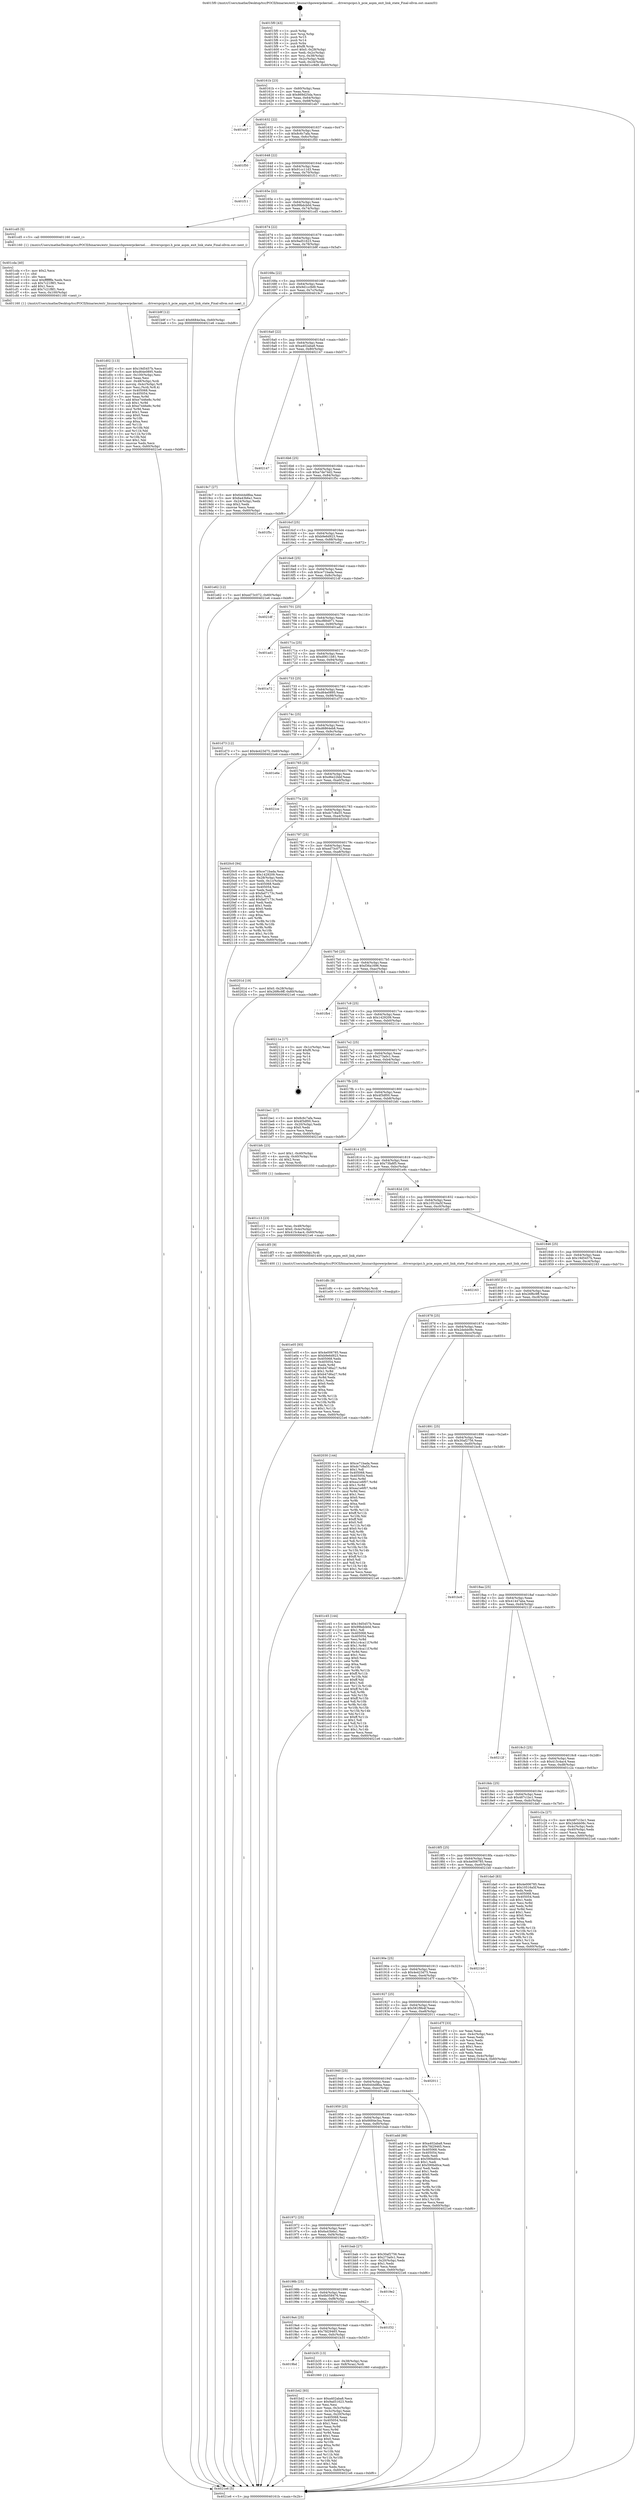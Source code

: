 digraph "0x4015f0" {
  label = "0x4015f0 (/mnt/c/Users/mathe/Desktop/tcc/POCII/binaries/extr_linuxarchpowerpckernel......driverspcipci.h_pcie_aspm_exit_link_state_Final-ollvm.out::main(0))"
  labelloc = "t"
  node[shape=record]

  Entry [label="",width=0.3,height=0.3,shape=circle,fillcolor=black,style=filled]
  "0x40161b" [label="{
     0x40161b [23]\l
     | [instrs]\l
     &nbsp;&nbsp;0x40161b \<+3\>: mov -0x60(%rbp),%eax\l
     &nbsp;&nbsp;0x40161e \<+2\>: mov %eax,%ecx\l
     &nbsp;&nbsp;0x401620 \<+6\>: sub $0x869d25da,%ecx\l
     &nbsp;&nbsp;0x401626 \<+3\>: mov %eax,-0x64(%rbp)\l
     &nbsp;&nbsp;0x401629 \<+3\>: mov %ecx,-0x68(%rbp)\l
     &nbsp;&nbsp;0x40162c \<+6\>: je 0000000000401eb7 \<main+0x8c7\>\l
  }"]
  "0x401eb7" [label="{
     0x401eb7\l
  }", style=dashed]
  "0x401632" [label="{
     0x401632 [22]\l
     | [instrs]\l
     &nbsp;&nbsp;0x401632 \<+5\>: jmp 0000000000401637 \<main+0x47\>\l
     &nbsp;&nbsp;0x401637 \<+3\>: mov -0x64(%rbp),%eax\l
     &nbsp;&nbsp;0x40163a \<+5\>: sub $0x8c6c7afa,%eax\l
     &nbsp;&nbsp;0x40163f \<+3\>: mov %eax,-0x6c(%rbp)\l
     &nbsp;&nbsp;0x401642 \<+6\>: je 0000000000401f50 \<main+0x960\>\l
  }"]
  Exit [label="",width=0.3,height=0.3,shape=circle,fillcolor=black,style=filled,peripheries=2]
  "0x401f50" [label="{
     0x401f50\l
  }", style=dashed]
  "0x401648" [label="{
     0x401648 [22]\l
     | [instrs]\l
     &nbsp;&nbsp;0x401648 \<+5\>: jmp 000000000040164d \<main+0x5d\>\l
     &nbsp;&nbsp;0x40164d \<+3\>: mov -0x64(%rbp),%eax\l
     &nbsp;&nbsp;0x401650 \<+5\>: sub $0x91cc11d3,%eax\l
     &nbsp;&nbsp;0x401655 \<+3\>: mov %eax,-0x70(%rbp)\l
     &nbsp;&nbsp;0x401658 \<+6\>: je 0000000000401f11 \<main+0x921\>\l
  }"]
  "0x401e05" [label="{
     0x401e05 [93]\l
     | [instrs]\l
     &nbsp;&nbsp;0x401e05 \<+5\>: mov $0x4e006785,%eax\l
     &nbsp;&nbsp;0x401e0a \<+5\>: mov $0xb9e6d923,%ecx\l
     &nbsp;&nbsp;0x401e0f \<+7\>: mov 0x405068,%edx\l
     &nbsp;&nbsp;0x401e16 \<+7\>: mov 0x405054,%esi\l
     &nbsp;&nbsp;0x401e1d \<+3\>: mov %edx,%r8d\l
     &nbsp;&nbsp;0x401e20 \<+7\>: add $0xb47d6a27,%r8d\l
     &nbsp;&nbsp;0x401e27 \<+4\>: sub $0x1,%r8d\l
     &nbsp;&nbsp;0x401e2b \<+7\>: sub $0xb47d6a27,%r8d\l
     &nbsp;&nbsp;0x401e32 \<+4\>: imul %r8d,%edx\l
     &nbsp;&nbsp;0x401e36 \<+3\>: and $0x1,%edx\l
     &nbsp;&nbsp;0x401e39 \<+3\>: cmp $0x0,%edx\l
     &nbsp;&nbsp;0x401e3c \<+4\>: sete %r9b\l
     &nbsp;&nbsp;0x401e40 \<+3\>: cmp $0xa,%esi\l
     &nbsp;&nbsp;0x401e43 \<+4\>: setl %r10b\l
     &nbsp;&nbsp;0x401e47 \<+3\>: mov %r9b,%r11b\l
     &nbsp;&nbsp;0x401e4a \<+3\>: and %r10b,%r11b\l
     &nbsp;&nbsp;0x401e4d \<+3\>: xor %r10b,%r9b\l
     &nbsp;&nbsp;0x401e50 \<+3\>: or %r9b,%r11b\l
     &nbsp;&nbsp;0x401e53 \<+4\>: test $0x1,%r11b\l
     &nbsp;&nbsp;0x401e57 \<+3\>: cmovne %ecx,%eax\l
     &nbsp;&nbsp;0x401e5a \<+3\>: mov %eax,-0x60(%rbp)\l
     &nbsp;&nbsp;0x401e5d \<+5\>: jmp 00000000004021e6 \<main+0xbf6\>\l
  }"]
  "0x401f11" [label="{
     0x401f11\l
  }", style=dashed]
  "0x40165e" [label="{
     0x40165e [22]\l
     | [instrs]\l
     &nbsp;&nbsp;0x40165e \<+5\>: jmp 0000000000401663 \<main+0x73\>\l
     &nbsp;&nbsp;0x401663 \<+3\>: mov -0x64(%rbp),%eax\l
     &nbsp;&nbsp;0x401666 \<+5\>: sub $0x99bdcb0d,%eax\l
     &nbsp;&nbsp;0x40166b \<+3\>: mov %eax,-0x74(%rbp)\l
     &nbsp;&nbsp;0x40166e \<+6\>: je 0000000000401cd5 \<main+0x6e5\>\l
  }"]
  "0x401dfc" [label="{
     0x401dfc [9]\l
     | [instrs]\l
     &nbsp;&nbsp;0x401dfc \<+4\>: mov -0x48(%rbp),%rdi\l
     &nbsp;&nbsp;0x401e00 \<+5\>: call 0000000000401030 \<free@plt\>\l
     | [calls]\l
     &nbsp;&nbsp;0x401030 \{1\} (unknown)\l
  }"]
  "0x401cd5" [label="{
     0x401cd5 [5]\l
     | [instrs]\l
     &nbsp;&nbsp;0x401cd5 \<+5\>: call 0000000000401160 \<next_i\>\l
     | [calls]\l
     &nbsp;&nbsp;0x401160 \{1\} (/mnt/c/Users/mathe/Desktop/tcc/POCII/binaries/extr_linuxarchpowerpckernel......driverspcipci.h_pcie_aspm_exit_link_state_Final-ollvm.out::next_i)\l
  }"]
  "0x401674" [label="{
     0x401674 [22]\l
     | [instrs]\l
     &nbsp;&nbsp;0x401674 \<+5\>: jmp 0000000000401679 \<main+0x89\>\l
     &nbsp;&nbsp;0x401679 \<+3\>: mov -0x64(%rbp),%eax\l
     &nbsp;&nbsp;0x40167c \<+5\>: sub $0x9ad51623,%eax\l
     &nbsp;&nbsp;0x401681 \<+3\>: mov %eax,-0x78(%rbp)\l
     &nbsp;&nbsp;0x401684 \<+6\>: je 0000000000401b9f \<main+0x5af\>\l
  }"]
  "0x401d02" [label="{
     0x401d02 [113]\l
     | [instrs]\l
     &nbsp;&nbsp;0x401d02 \<+5\>: mov $0x19d5457b,%ecx\l
     &nbsp;&nbsp;0x401d07 \<+5\>: mov $0xd64e0895,%edx\l
     &nbsp;&nbsp;0x401d0c \<+6\>: mov -0x100(%rbp),%esi\l
     &nbsp;&nbsp;0x401d12 \<+3\>: imul %eax,%esi\l
     &nbsp;&nbsp;0x401d15 \<+4\>: mov -0x48(%rbp),%rdi\l
     &nbsp;&nbsp;0x401d19 \<+4\>: movslq -0x4c(%rbp),%r8\l
     &nbsp;&nbsp;0x401d1d \<+4\>: mov %esi,(%rdi,%r8,4)\l
     &nbsp;&nbsp;0x401d21 \<+7\>: mov 0x405068,%eax\l
     &nbsp;&nbsp;0x401d28 \<+7\>: mov 0x405054,%esi\l
     &nbsp;&nbsp;0x401d2f \<+3\>: mov %eax,%r9d\l
     &nbsp;&nbsp;0x401d32 \<+7\>: add $0xe7446e8c,%r9d\l
     &nbsp;&nbsp;0x401d39 \<+4\>: sub $0x1,%r9d\l
     &nbsp;&nbsp;0x401d3d \<+7\>: sub $0xe7446e8c,%r9d\l
     &nbsp;&nbsp;0x401d44 \<+4\>: imul %r9d,%eax\l
     &nbsp;&nbsp;0x401d48 \<+3\>: and $0x1,%eax\l
     &nbsp;&nbsp;0x401d4b \<+3\>: cmp $0x0,%eax\l
     &nbsp;&nbsp;0x401d4e \<+4\>: sete %r10b\l
     &nbsp;&nbsp;0x401d52 \<+3\>: cmp $0xa,%esi\l
     &nbsp;&nbsp;0x401d55 \<+4\>: setl %r11b\l
     &nbsp;&nbsp;0x401d59 \<+3\>: mov %r10b,%bl\l
     &nbsp;&nbsp;0x401d5c \<+3\>: and %r11b,%bl\l
     &nbsp;&nbsp;0x401d5f \<+3\>: xor %r11b,%r10b\l
     &nbsp;&nbsp;0x401d62 \<+3\>: or %r10b,%bl\l
     &nbsp;&nbsp;0x401d65 \<+3\>: test $0x1,%bl\l
     &nbsp;&nbsp;0x401d68 \<+3\>: cmovne %edx,%ecx\l
     &nbsp;&nbsp;0x401d6b \<+3\>: mov %ecx,-0x60(%rbp)\l
     &nbsp;&nbsp;0x401d6e \<+5\>: jmp 00000000004021e6 \<main+0xbf6\>\l
  }"]
  "0x401b9f" [label="{
     0x401b9f [12]\l
     | [instrs]\l
     &nbsp;&nbsp;0x401b9f \<+7\>: movl $0x6684e3ea,-0x60(%rbp)\l
     &nbsp;&nbsp;0x401ba6 \<+5\>: jmp 00000000004021e6 \<main+0xbf6\>\l
  }"]
  "0x40168a" [label="{
     0x40168a [22]\l
     | [instrs]\l
     &nbsp;&nbsp;0x40168a \<+5\>: jmp 000000000040168f \<main+0x9f\>\l
     &nbsp;&nbsp;0x40168f \<+3\>: mov -0x64(%rbp),%eax\l
     &nbsp;&nbsp;0x401692 \<+5\>: sub $0x9d1cc9d9,%eax\l
     &nbsp;&nbsp;0x401697 \<+3\>: mov %eax,-0x7c(%rbp)\l
     &nbsp;&nbsp;0x40169a \<+6\>: je 00000000004019c7 \<main+0x3d7\>\l
  }"]
  "0x401cda" [label="{
     0x401cda [40]\l
     | [instrs]\l
     &nbsp;&nbsp;0x401cda \<+5\>: mov $0x2,%ecx\l
     &nbsp;&nbsp;0x401cdf \<+1\>: cltd\l
     &nbsp;&nbsp;0x401ce0 \<+2\>: idiv %ecx\l
     &nbsp;&nbsp;0x401ce2 \<+6\>: imul $0xfffffffe,%edx,%ecx\l
     &nbsp;&nbsp;0x401ce8 \<+6\>: sub $0x7c21f8f1,%ecx\l
     &nbsp;&nbsp;0x401cee \<+3\>: add $0x1,%ecx\l
     &nbsp;&nbsp;0x401cf1 \<+6\>: add $0x7c21f8f1,%ecx\l
     &nbsp;&nbsp;0x401cf7 \<+6\>: mov %ecx,-0x100(%rbp)\l
     &nbsp;&nbsp;0x401cfd \<+5\>: call 0000000000401160 \<next_i\>\l
     | [calls]\l
     &nbsp;&nbsp;0x401160 \{1\} (/mnt/c/Users/mathe/Desktop/tcc/POCII/binaries/extr_linuxarchpowerpckernel......driverspcipci.h_pcie_aspm_exit_link_state_Final-ollvm.out::next_i)\l
  }"]
  "0x4019c7" [label="{
     0x4019c7 [27]\l
     | [instrs]\l
     &nbsp;&nbsp;0x4019c7 \<+5\>: mov $0x6444d8ba,%eax\l
     &nbsp;&nbsp;0x4019cc \<+5\>: mov $0x6a43b6a1,%ecx\l
     &nbsp;&nbsp;0x4019d1 \<+3\>: mov -0x24(%rbp),%edx\l
     &nbsp;&nbsp;0x4019d4 \<+3\>: cmp $0x2,%edx\l
     &nbsp;&nbsp;0x4019d7 \<+3\>: cmovne %ecx,%eax\l
     &nbsp;&nbsp;0x4019da \<+3\>: mov %eax,-0x60(%rbp)\l
     &nbsp;&nbsp;0x4019dd \<+5\>: jmp 00000000004021e6 \<main+0xbf6\>\l
  }"]
  "0x4016a0" [label="{
     0x4016a0 [22]\l
     | [instrs]\l
     &nbsp;&nbsp;0x4016a0 \<+5\>: jmp 00000000004016a5 \<main+0xb5\>\l
     &nbsp;&nbsp;0x4016a5 \<+3\>: mov -0x64(%rbp),%eax\l
     &nbsp;&nbsp;0x4016a8 \<+5\>: sub $0xa402aba8,%eax\l
     &nbsp;&nbsp;0x4016ad \<+3\>: mov %eax,-0x80(%rbp)\l
     &nbsp;&nbsp;0x4016b0 \<+6\>: je 0000000000402147 \<main+0xb57\>\l
  }"]
  "0x4021e6" [label="{
     0x4021e6 [5]\l
     | [instrs]\l
     &nbsp;&nbsp;0x4021e6 \<+5\>: jmp 000000000040161b \<main+0x2b\>\l
  }"]
  "0x4015f0" [label="{
     0x4015f0 [43]\l
     | [instrs]\l
     &nbsp;&nbsp;0x4015f0 \<+1\>: push %rbp\l
     &nbsp;&nbsp;0x4015f1 \<+3\>: mov %rsp,%rbp\l
     &nbsp;&nbsp;0x4015f4 \<+2\>: push %r15\l
     &nbsp;&nbsp;0x4015f6 \<+2\>: push %r14\l
     &nbsp;&nbsp;0x4015f8 \<+1\>: push %rbx\l
     &nbsp;&nbsp;0x4015f9 \<+7\>: sub $0xf8,%rsp\l
     &nbsp;&nbsp;0x401600 \<+7\>: movl $0x0,-0x28(%rbp)\l
     &nbsp;&nbsp;0x401607 \<+3\>: mov %edi,-0x2c(%rbp)\l
     &nbsp;&nbsp;0x40160a \<+4\>: mov %rsi,-0x38(%rbp)\l
     &nbsp;&nbsp;0x40160e \<+3\>: mov -0x2c(%rbp),%edi\l
     &nbsp;&nbsp;0x401611 \<+3\>: mov %edi,-0x24(%rbp)\l
     &nbsp;&nbsp;0x401614 \<+7\>: movl $0x9d1cc9d9,-0x60(%rbp)\l
  }"]
  "0x401c13" [label="{
     0x401c13 [23]\l
     | [instrs]\l
     &nbsp;&nbsp;0x401c13 \<+4\>: mov %rax,-0x48(%rbp)\l
     &nbsp;&nbsp;0x401c17 \<+7\>: movl $0x0,-0x4c(%rbp)\l
     &nbsp;&nbsp;0x401c1e \<+7\>: movl $0x415c4ac4,-0x60(%rbp)\l
     &nbsp;&nbsp;0x401c25 \<+5\>: jmp 00000000004021e6 \<main+0xbf6\>\l
  }"]
  "0x402147" [label="{
     0x402147\l
  }", style=dashed]
  "0x4016b6" [label="{
     0x4016b6 [25]\l
     | [instrs]\l
     &nbsp;&nbsp;0x4016b6 \<+5\>: jmp 00000000004016bb \<main+0xcb\>\l
     &nbsp;&nbsp;0x4016bb \<+3\>: mov -0x64(%rbp),%eax\l
     &nbsp;&nbsp;0x4016be \<+5\>: sub $0xa7de74d2,%eax\l
     &nbsp;&nbsp;0x4016c3 \<+6\>: mov %eax,-0x84(%rbp)\l
     &nbsp;&nbsp;0x4016c9 \<+6\>: je 0000000000401f5c \<main+0x96c\>\l
  }"]
  "0x401b42" [label="{
     0x401b42 [93]\l
     | [instrs]\l
     &nbsp;&nbsp;0x401b42 \<+5\>: mov $0xa402aba8,%ecx\l
     &nbsp;&nbsp;0x401b47 \<+5\>: mov $0x9ad51623,%edx\l
     &nbsp;&nbsp;0x401b4c \<+2\>: xor %esi,%esi\l
     &nbsp;&nbsp;0x401b4e \<+3\>: mov %eax,-0x3c(%rbp)\l
     &nbsp;&nbsp;0x401b51 \<+3\>: mov -0x3c(%rbp),%eax\l
     &nbsp;&nbsp;0x401b54 \<+3\>: mov %eax,-0x20(%rbp)\l
     &nbsp;&nbsp;0x401b57 \<+7\>: mov 0x405068,%eax\l
     &nbsp;&nbsp;0x401b5e \<+8\>: mov 0x405054,%r8d\l
     &nbsp;&nbsp;0x401b66 \<+3\>: sub $0x1,%esi\l
     &nbsp;&nbsp;0x401b69 \<+3\>: mov %eax,%r9d\l
     &nbsp;&nbsp;0x401b6c \<+3\>: add %esi,%r9d\l
     &nbsp;&nbsp;0x401b6f \<+4\>: imul %r9d,%eax\l
     &nbsp;&nbsp;0x401b73 \<+3\>: and $0x1,%eax\l
     &nbsp;&nbsp;0x401b76 \<+3\>: cmp $0x0,%eax\l
     &nbsp;&nbsp;0x401b79 \<+4\>: sete %r10b\l
     &nbsp;&nbsp;0x401b7d \<+4\>: cmp $0xa,%r8d\l
     &nbsp;&nbsp;0x401b81 \<+4\>: setl %r11b\l
     &nbsp;&nbsp;0x401b85 \<+3\>: mov %r10b,%bl\l
     &nbsp;&nbsp;0x401b88 \<+3\>: and %r11b,%bl\l
     &nbsp;&nbsp;0x401b8b \<+3\>: xor %r11b,%r10b\l
     &nbsp;&nbsp;0x401b8e \<+3\>: or %r10b,%bl\l
     &nbsp;&nbsp;0x401b91 \<+3\>: test $0x1,%bl\l
     &nbsp;&nbsp;0x401b94 \<+3\>: cmovne %edx,%ecx\l
     &nbsp;&nbsp;0x401b97 \<+3\>: mov %ecx,-0x60(%rbp)\l
     &nbsp;&nbsp;0x401b9a \<+5\>: jmp 00000000004021e6 \<main+0xbf6\>\l
  }"]
  "0x401f5c" [label="{
     0x401f5c\l
  }", style=dashed]
  "0x4016cf" [label="{
     0x4016cf [25]\l
     | [instrs]\l
     &nbsp;&nbsp;0x4016cf \<+5\>: jmp 00000000004016d4 \<main+0xe4\>\l
     &nbsp;&nbsp;0x4016d4 \<+3\>: mov -0x64(%rbp),%eax\l
     &nbsp;&nbsp;0x4016d7 \<+5\>: sub $0xb9e6d923,%eax\l
     &nbsp;&nbsp;0x4016dc \<+6\>: mov %eax,-0x88(%rbp)\l
     &nbsp;&nbsp;0x4016e2 \<+6\>: je 0000000000401e62 \<main+0x872\>\l
  }"]
  "0x4019bd" [label="{
     0x4019bd\l
  }", style=dashed]
  "0x401e62" [label="{
     0x401e62 [12]\l
     | [instrs]\l
     &nbsp;&nbsp;0x401e62 \<+7\>: movl $0xed73c072,-0x60(%rbp)\l
     &nbsp;&nbsp;0x401e69 \<+5\>: jmp 00000000004021e6 \<main+0xbf6\>\l
  }"]
  "0x4016e8" [label="{
     0x4016e8 [25]\l
     | [instrs]\l
     &nbsp;&nbsp;0x4016e8 \<+5\>: jmp 00000000004016ed \<main+0xfd\>\l
     &nbsp;&nbsp;0x4016ed \<+3\>: mov -0x64(%rbp),%eax\l
     &nbsp;&nbsp;0x4016f0 \<+5\>: sub $0xce71bada,%eax\l
     &nbsp;&nbsp;0x4016f5 \<+6\>: mov %eax,-0x8c(%rbp)\l
     &nbsp;&nbsp;0x4016fb \<+6\>: je 00000000004021df \<main+0xbef\>\l
  }"]
  "0x401b35" [label="{
     0x401b35 [13]\l
     | [instrs]\l
     &nbsp;&nbsp;0x401b35 \<+4\>: mov -0x38(%rbp),%rax\l
     &nbsp;&nbsp;0x401b39 \<+4\>: mov 0x8(%rax),%rdi\l
     &nbsp;&nbsp;0x401b3d \<+5\>: call 0000000000401060 \<atoi@plt\>\l
     | [calls]\l
     &nbsp;&nbsp;0x401060 \{1\} (unknown)\l
  }"]
  "0x4021df" [label="{
     0x4021df\l
  }", style=dashed]
  "0x401701" [label="{
     0x401701 [25]\l
     | [instrs]\l
     &nbsp;&nbsp;0x401701 \<+5\>: jmp 0000000000401706 \<main+0x116\>\l
     &nbsp;&nbsp;0x401706 \<+3\>: mov -0x64(%rbp),%eax\l
     &nbsp;&nbsp;0x401709 \<+5\>: sub $0xcf884971,%eax\l
     &nbsp;&nbsp;0x40170e \<+6\>: mov %eax,-0x90(%rbp)\l
     &nbsp;&nbsp;0x401714 \<+6\>: je 0000000000401ad1 \<main+0x4e1\>\l
  }"]
  "0x4019a4" [label="{
     0x4019a4 [25]\l
     | [instrs]\l
     &nbsp;&nbsp;0x4019a4 \<+5\>: jmp 00000000004019a9 \<main+0x3b9\>\l
     &nbsp;&nbsp;0x4019a9 \<+3\>: mov -0x64(%rbp),%eax\l
     &nbsp;&nbsp;0x4019ac \<+5\>: sub $0x7fd29465,%eax\l
     &nbsp;&nbsp;0x4019b1 \<+6\>: mov %eax,-0xfc(%rbp)\l
     &nbsp;&nbsp;0x4019b7 \<+6\>: je 0000000000401b35 \<main+0x545\>\l
  }"]
  "0x401ad1" [label="{
     0x401ad1\l
  }", style=dashed]
  "0x40171a" [label="{
     0x40171a [25]\l
     | [instrs]\l
     &nbsp;&nbsp;0x40171a \<+5\>: jmp 000000000040171f \<main+0x12f\>\l
     &nbsp;&nbsp;0x40171f \<+3\>: mov -0x64(%rbp),%eax\l
     &nbsp;&nbsp;0x401722 \<+5\>: sub $0xd0611b81,%eax\l
     &nbsp;&nbsp;0x401727 \<+6\>: mov %eax,-0x94(%rbp)\l
     &nbsp;&nbsp;0x40172d \<+6\>: je 0000000000401a72 \<main+0x482\>\l
  }"]
  "0x401f32" [label="{
     0x401f32\l
  }", style=dashed]
  "0x401a72" [label="{
     0x401a72\l
  }", style=dashed]
  "0x401733" [label="{
     0x401733 [25]\l
     | [instrs]\l
     &nbsp;&nbsp;0x401733 \<+5\>: jmp 0000000000401738 \<main+0x148\>\l
     &nbsp;&nbsp;0x401738 \<+3\>: mov -0x64(%rbp),%eax\l
     &nbsp;&nbsp;0x40173b \<+5\>: sub $0xd64e0895,%eax\l
     &nbsp;&nbsp;0x401740 \<+6\>: mov %eax,-0x98(%rbp)\l
     &nbsp;&nbsp;0x401746 \<+6\>: je 0000000000401d73 \<main+0x783\>\l
  }"]
  "0x40198b" [label="{
     0x40198b [25]\l
     | [instrs]\l
     &nbsp;&nbsp;0x40198b \<+5\>: jmp 0000000000401990 \<main+0x3a0\>\l
     &nbsp;&nbsp;0x401990 \<+3\>: mov -0x64(%rbp),%eax\l
     &nbsp;&nbsp;0x401993 \<+5\>: sub $0x6b058476,%eax\l
     &nbsp;&nbsp;0x401998 \<+6\>: mov %eax,-0xf8(%rbp)\l
     &nbsp;&nbsp;0x40199e \<+6\>: je 0000000000401f32 \<main+0x942\>\l
  }"]
  "0x401d73" [label="{
     0x401d73 [12]\l
     | [instrs]\l
     &nbsp;&nbsp;0x401d73 \<+7\>: movl $0x4e423d75,-0x60(%rbp)\l
     &nbsp;&nbsp;0x401d7a \<+5\>: jmp 00000000004021e6 \<main+0xbf6\>\l
  }"]
  "0x40174c" [label="{
     0x40174c [25]\l
     | [instrs]\l
     &nbsp;&nbsp;0x40174c \<+5\>: jmp 0000000000401751 \<main+0x161\>\l
     &nbsp;&nbsp;0x401751 \<+3\>: mov -0x64(%rbp),%eax\l
     &nbsp;&nbsp;0x401754 \<+5\>: sub $0xd6864eb8,%eax\l
     &nbsp;&nbsp;0x401759 \<+6\>: mov %eax,-0x9c(%rbp)\l
     &nbsp;&nbsp;0x40175f \<+6\>: je 0000000000401e6e \<main+0x87e\>\l
  }"]
  "0x4019e2" [label="{
     0x4019e2\l
  }", style=dashed]
  "0x401e6e" [label="{
     0x401e6e\l
  }", style=dashed]
  "0x401765" [label="{
     0x401765 [25]\l
     | [instrs]\l
     &nbsp;&nbsp;0x401765 \<+5\>: jmp 000000000040176a \<main+0x17a\>\l
     &nbsp;&nbsp;0x40176a \<+3\>: mov -0x64(%rbp),%eax\l
     &nbsp;&nbsp;0x40176d \<+5\>: sub $0xd6e22bbf,%eax\l
     &nbsp;&nbsp;0x401772 \<+6\>: mov %eax,-0xa0(%rbp)\l
     &nbsp;&nbsp;0x401778 \<+6\>: je 00000000004021ce \<main+0xbde\>\l
  }"]
  "0x401972" [label="{
     0x401972 [25]\l
     | [instrs]\l
     &nbsp;&nbsp;0x401972 \<+5\>: jmp 0000000000401977 \<main+0x387\>\l
     &nbsp;&nbsp;0x401977 \<+3\>: mov -0x64(%rbp),%eax\l
     &nbsp;&nbsp;0x40197a \<+5\>: sub $0x6a43b6a1,%eax\l
     &nbsp;&nbsp;0x40197f \<+6\>: mov %eax,-0xf4(%rbp)\l
     &nbsp;&nbsp;0x401985 \<+6\>: je 00000000004019e2 \<main+0x3f2\>\l
  }"]
  "0x4021ce" [label="{
     0x4021ce\l
  }", style=dashed]
  "0x40177e" [label="{
     0x40177e [25]\l
     | [instrs]\l
     &nbsp;&nbsp;0x40177e \<+5\>: jmp 0000000000401783 \<main+0x193\>\l
     &nbsp;&nbsp;0x401783 \<+3\>: mov -0x64(%rbp),%eax\l
     &nbsp;&nbsp;0x401786 \<+5\>: sub $0xdc7c8a55,%eax\l
     &nbsp;&nbsp;0x40178b \<+6\>: mov %eax,-0xa4(%rbp)\l
     &nbsp;&nbsp;0x401791 \<+6\>: je 00000000004020c0 \<main+0xad0\>\l
  }"]
  "0x401bab" [label="{
     0x401bab [27]\l
     | [instrs]\l
     &nbsp;&nbsp;0x401bab \<+5\>: mov $0x30af2756,%eax\l
     &nbsp;&nbsp;0x401bb0 \<+5\>: mov $0x273a0c1,%ecx\l
     &nbsp;&nbsp;0x401bb5 \<+3\>: mov -0x20(%rbp),%edx\l
     &nbsp;&nbsp;0x401bb8 \<+3\>: cmp $0x1,%edx\l
     &nbsp;&nbsp;0x401bbb \<+3\>: cmovl %ecx,%eax\l
     &nbsp;&nbsp;0x401bbe \<+3\>: mov %eax,-0x60(%rbp)\l
     &nbsp;&nbsp;0x401bc1 \<+5\>: jmp 00000000004021e6 \<main+0xbf6\>\l
  }"]
  "0x4020c0" [label="{
     0x4020c0 [94]\l
     | [instrs]\l
     &nbsp;&nbsp;0x4020c0 \<+5\>: mov $0xce71bada,%eax\l
     &nbsp;&nbsp;0x4020c5 \<+5\>: mov $0x1429209,%ecx\l
     &nbsp;&nbsp;0x4020ca \<+3\>: mov -0x28(%rbp),%edx\l
     &nbsp;&nbsp;0x4020cd \<+3\>: mov %edx,-0x1c(%rbp)\l
     &nbsp;&nbsp;0x4020d0 \<+7\>: mov 0x405068,%edx\l
     &nbsp;&nbsp;0x4020d7 \<+7\>: mov 0x405054,%esi\l
     &nbsp;&nbsp;0x4020de \<+2\>: mov %edx,%edi\l
     &nbsp;&nbsp;0x4020e0 \<+6\>: sub $0xfad7173c,%edi\l
     &nbsp;&nbsp;0x4020e6 \<+3\>: sub $0x1,%edi\l
     &nbsp;&nbsp;0x4020e9 \<+6\>: add $0xfad7173c,%edi\l
     &nbsp;&nbsp;0x4020ef \<+3\>: imul %edi,%edx\l
     &nbsp;&nbsp;0x4020f2 \<+3\>: and $0x1,%edx\l
     &nbsp;&nbsp;0x4020f5 \<+3\>: cmp $0x0,%edx\l
     &nbsp;&nbsp;0x4020f8 \<+4\>: sete %r8b\l
     &nbsp;&nbsp;0x4020fc \<+3\>: cmp $0xa,%esi\l
     &nbsp;&nbsp;0x4020ff \<+4\>: setl %r9b\l
     &nbsp;&nbsp;0x402103 \<+3\>: mov %r8b,%r10b\l
     &nbsp;&nbsp;0x402106 \<+3\>: and %r9b,%r10b\l
     &nbsp;&nbsp;0x402109 \<+3\>: xor %r9b,%r8b\l
     &nbsp;&nbsp;0x40210c \<+3\>: or %r8b,%r10b\l
     &nbsp;&nbsp;0x40210f \<+4\>: test $0x1,%r10b\l
     &nbsp;&nbsp;0x402113 \<+3\>: cmovne %ecx,%eax\l
     &nbsp;&nbsp;0x402116 \<+3\>: mov %eax,-0x60(%rbp)\l
     &nbsp;&nbsp;0x402119 \<+5\>: jmp 00000000004021e6 \<main+0xbf6\>\l
  }"]
  "0x401797" [label="{
     0x401797 [25]\l
     | [instrs]\l
     &nbsp;&nbsp;0x401797 \<+5\>: jmp 000000000040179c \<main+0x1ac\>\l
     &nbsp;&nbsp;0x40179c \<+3\>: mov -0x64(%rbp),%eax\l
     &nbsp;&nbsp;0x40179f \<+5\>: sub $0xed73c072,%eax\l
     &nbsp;&nbsp;0x4017a4 \<+6\>: mov %eax,-0xa8(%rbp)\l
     &nbsp;&nbsp;0x4017aa \<+6\>: je 000000000040201d \<main+0xa2d\>\l
  }"]
  "0x401959" [label="{
     0x401959 [25]\l
     | [instrs]\l
     &nbsp;&nbsp;0x401959 \<+5\>: jmp 000000000040195e \<main+0x36e\>\l
     &nbsp;&nbsp;0x40195e \<+3\>: mov -0x64(%rbp),%eax\l
     &nbsp;&nbsp;0x401961 \<+5\>: sub $0x6684e3ea,%eax\l
     &nbsp;&nbsp;0x401966 \<+6\>: mov %eax,-0xf0(%rbp)\l
     &nbsp;&nbsp;0x40196c \<+6\>: je 0000000000401bab \<main+0x5bb\>\l
  }"]
  "0x40201d" [label="{
     0x40201d [19]\l
     | [instrs]\l
     &nbsp;&nbsp;0x40201d \<+7\>: movl $0x0,-0x28(%rbp)\l
     &nbsp;&nbsp;0x402024 \<+7\>: movl $0x26f6c9ff,-0x60(%rbp)\l
     &nbsp;&nbsp;0x40202b \<+5\>: jmp 00000000004021e6 \<main+0xbf6\>\l
  }"]
  "0x4017b0" [label="{
     0x4017b0 [25]\l
     | [instrs]\l
     &nbsp;&nbsp;0x4017b0 \<+5\>: jmp 00000000004017b5 \<main+0x1c5\>\l
     &nbsp;&nbsp;0x4017b5 \<+3\>: mov -0x64(%rbp),%eax\l
     &nbsp;&nbsp;0x4017b8 \<+5\>: sub $0xf36a1696,%eax\l
     &nbsp;&nbsp;0x4017bd \<+6\>: mov %eax,-0xac(%rbp)\l
     &nbsp;&nbsp;0x4017c3 \<+6\>: je 0000000000401fb4 \<main+0x9c4\>\l
  }"]
  "0x401add" [label="{
     0x401add [88]\l
     | [instrs]\l
     &nbsp;&nbsp;0x401add \<+5\>: mov $0xa402aba8,%eax\l
     &nbsp;&nbsp;0x401ae2 \<+5\>: mov $0x7fd29465,%ecx\l
     &nbsp;&nbsp;0x401ae7 \<+7\>: mov 0x405068,%edx\l
     &nbsp;&nbsp;0x401aee \<+7\>: mov 0x405054,%esi\l
     &nbsp;&nbsp;0x401af5 \<+2\>: mov %edx,%edi\l
     &nbsp;&nbsp;0x401af7 \<+6\>: sub $0x590bd0ce,%edi\l
     &nbsp;&nbsp;0x401afd \<+3\>: sub $0x1,%edi\l
     &nbsp;&nbsp;0x401b00 \<+6\>: add $0x590bd0ce,%edi\l
     &nbsp;&nbsp;0x401b06 \<+3\>: imul %edi,%edx\l
     &nbsp;&nbsp;0x401b09 \<+3\>: and $0x1,%edx\l
     &nbsp;&nbsp;0x401b0c \<+3\>: cmp $0x0,%edx\l
     &nbsp;&nbsp;0x401b0f \<+4\>: sete %r8b\l
     &nbsp;&nbsp;0x401b13 \<+3\>: cmp $0xa,%esi\l
     &nbsp;&nbsp;0x401b16 \<+4\>: setl %r9b\l
     &nbsp;&nbsp;0x401b1a \<+3\>: mov %r8b,%r10b\l
     &nbsp;&nbsp;0x401b1d \<+3\>: and %r9b,%r10b\l
     &nbsp;&nbsp;0x401b20 \<+3\>: xor %r9b,%r8b\l
     &nbsp;&nbsp;0x401b23 \<+3\>: or %r8b,%r10b\l
     &nbsp;&nbsp;0x401b26 \<+4\>: test $0x1,%r10b\l
     &nbsp;&nbsp;0x401b2a \<+3\>: cmovne %ecx,%eax\l
     &nbsp;&nbsp;0x401b2d \<+3\>: mov %eax,-0x60(%rbp)\l
     &nbsp;&nbsp;0x401b30 \<+5\>: jmp 00000000004021e6 \<main+0xbf6\>\l
  }"]
  "0x401fb4" [label="{
     0x401fb4\l
  }", style=dashed]
  "0x4017c9" [label="{
     0x4017c9 [25]\l
     | [instrs]\l
     &nbsp;&nbsp;0x4017c9 \<+5\>: jmp 00000000004017ce \<main+0x1de\>\l
     &nbsp;&nbsp;0x4017ce \<+3\>: mov -0x64(%rbp),%eax\l
     &nbsp;&nbsp;0x4017d1 \<+5\>: sub $0x1429209,%eax\l
     &nbsp;&nbsp;0x4017d6 \<+6\>: mov %eax,-0xb0(%rbp)\l
     &nbsp;&nbsp;0x4017dc \<+6\>: je 000000000040211e \<main+0xb2e\>\l
  }"]
  "0x401940" [label="{
     0x401940 [25]\l
     | [instrs]\l
     &nbsp;&nbsp;0x401940 \<+5\>: jmp 0000000000401945 \<main+0x355\>\l
     &nbsp;&nbsp;0x401945 \<+3\>: mov -0x64(%rbp),%eax\l
     &nbsp;&nbsp;0x401948 \<+5\>: sub $0x6444d8ba,%eax\l
     &nbsp;&nbsp;0x40194d \<+6\>: mov %eax,-0xec(%rbp)\l
     &nbsp;&nbsp;0x401953 \<+6\>: je 0000000000401add \<main+0x4ed\>\l
  }"]
  "0x40211e" [label="{
     0x40211e [17]\l
     | [instrs]\l
     &nbsp;&nbsp;0x40211e \<+3\>: mov -0x1c(%rbp),%eax\l
     &nbsp;&nbsp;0x402121 \<+7\>: add $0xf8,%rsp\l
     &nbsp;&nbsp;0x402128 \<+1\>: pop %rbx\l
     &nbsp;&nbsp;0x402129 \<+2\>: pop %r14\l
     &nbsp;&nbsp;0x40212b \<+2\>: pop %r15\l
     &nbsp;&nbsp;0x40212d \<+1\>: pop %rbp\l
     &nbsp;&nbsp;0x40212e \<+1\>: ret\l
  }"]
  "0x4017e2" [label="{
     0x4017e2 [25]\l
     | [instrs]\l
     &nbsp;&nbsp;0x4017e2 \<+5\>: jmp 00000000004017e7 \<main+0x1f7\>\l
     &nbsp;&nbsp;0x4017e7 \<+3\>: mov -0x64(%rbp),%eax\l
     &nbsp;&nbsp;0x4017ea \<+5\>: sub $0x273a0c1,%eax\l
     &nbsp;&nbsp;0x4017ef \<+6\>: mov %eax,-0xb4(%rbp)\l
     &nbsp;&nbsp;0x4017f5 \<+6\>: je 0000000000401be1 \<main+0x5f1\>\l
  }"]
  "0x402011" [label="{
     0x402011\l
  }", style=dashed]
  "0x401be1" [label="{
     0x401be1 [27]\l
     | [instrs]\l
     &nbsp;&nbsp;0x401be1 \<+5\>: mov $0x8c6c7afa,%eax\l
     &nbsp;&nbsp;0x401be6 \<+5\>: mov $0x4f3df00,%ecx\l
     &nbsp;&nbsp;0x401beb \<+3\>: mov -0x20(%rbp),%edx\l
     &nbsp;&nbsp;0x401bee \<+3\>: cmp $0x0,%edx\l
     &nbsp;&nbsp;0x401bf1 \<+3\>: cmove %ecx,%eax\l
     &nbsp;&nbsp;0x401bf4 \<+3\>: mov %eax,-0x60(%rbp)\l
     &nbsp;&nbsp;0x401bf7 \<+5\>: jmp 00000000004021e6 \<main+0xbf6\>\l
  }"]
  "0x4017fb" [label="{
     0x4017fb [25]\l
     | [instrs]\l
     &nbsp;&nbsp;0x4017fb \<+5\>: jmp 0000000000401800 \<main+0x210\>\l
     &nbsp;&nbsp;0x401800 \<+3\>: mov -0x64(%rbp),%eax\l
     &nbsp;&nbsp;0x401803 \<+5\>: sub $0x4f3df00,%eax\l
     &nbsp;&nbsp;0x401808 \<+6\>: mov %eax,-0xb8(%rbp)\l
     &nbsp;&nbsp;0x40180e \<+6\>: je 0000000000401bfc \<main+0x60c\>\l
  }"]
  "0x401927" [label="{
     0x401927 [25]\l
     | [instrs]\l
     &nbsp;&nbsp;0x401927 \<+5\>: jmp 000000000040192c \<main+0x33c\>\l
     &nbsp;&nbsp;0x40192c \<+3\>: mov -0x64(%rbp),%eax\l
     &nbsp;&nbsp;0x40192f \<+5\>: sub $0x581f9b4f,%eax\l
     &nbsp;&nbsp;0x401934 \<+6\>: mov %eax,-0xe8(%rbp)\l
     &nbsp;&nbsp;0x40193a \<+6\>: je 0000000000402011 \<main+0xa21\>\l
  }"]
  "0x401bfc" [label="{
     0x401bfc [23]\l
     | [instrs]\l
     &nbsp;&nbsp;0x401bfc \<+7\>: movl $0x1,-0x40(%rbp)\l
     &nbsp;&nbsp;0x401c03 \<+4\>: movslq -0x40(%rbp),%rax\l
     &nbsp;&nbsp;0x401c07 \<+4\>: shl $0x2,%rax\l
     &nbsp;&nbsp;0x401c0b \<+3\>: mov %rax,%rdi\l
     &nbsp;&nbsp;0x401c0e \<+5\>: call 0000000000401050 \<malloc@plt\>\l
     | [calls]\l
     &nbsp;&nbsp;0x401050 \{1\} (unknown)\l
  }"]
  "0x401814" [label="{
     0x401814 [25]\l
     | [instrs]\l
     &nbsp;&nbsp;0x401814 \<+5\>: jmp 0000000000401819 \<main+0x229\>\l
     &nbsp;&nbsp;0x401819 \<+3\>: mov -0x64(%rbp),%eax\l
     &nbsp;&nbsp;0x40181c \<+5\>: sub $0x73fa8f5,%eax\l
     &nbsp;&nbsp;0x401821 \<+6\>: mov %eax,-0xbc(%rbp)\l
     &nbsp;&nbsp;0x401827 \<+6\>: je 0000000000401e9c \<main+0x8ac\>\l
  }"]
  "0x401d7f" [label="{
     0x401d7f [33]\l
     | [instrs]\l
     &nbsp;&nbsp;0x401d7f \<+2\>: xor %eax,%eax\l
     &nbsp;&nbsp;0x401d81 \<+3\>: mov -0x4c(%rbp),%ecx\l
     &nbsp;&nbsp;0x401d84 \<+2\>: mov %eax,%edx\l
     &nbsp;&nbsp;0x401d86 \<+2\>: sub %ecx,%edx\l
     &nbsp;&nbsp;0x401d88 \<+2\>: mov %eax,%ecx\l
     &nbsp;&nbsp;0x401d8a \<+3\>: sub $0x1,%ecx\l
     &nbsp;&nbsp;0x401d8d \<+2\>: add %ecx,%edx\l
     &nbsp;&nbsp;0x401d8f \<+2\>: sub %edx,%eax\l
     &nbsp;&nbsp;0x401d91 \<+3\>: mov %eax,-0x4c(%rbp)\l
     &nbsp;&nbsp;0x401d94 \<+7\>: movl $0x415c4ac4,-0x60(%rbp)\l
     &nbsp;&nbsp;0x401d9b \<+5\>: jmp 00000000004021e6 \<main+0xbf6\>\l
  }"]
  "0x401e9c" [label="{
     0x401e9c\l
  }", style=dashed]
  "0x40182d" [label="{
     0x40182d [25]\l
     | [instrs]\l
     &nbsp;&nbsp;0x40182d \<+5\>: jmp 0000000000401832 \<main+0x242\>\l
     &nbsp;&nbsp;0x401832 \<+3\>: mov -0x64(%rbp),%eax\l
     &nbsp;&nbsp;0x401835 \<+5\>: sub $0x10516a5f,%eax\l
     &nbsp;&nbsp;0x40183a \<+6\>: mov %eax,-0xc0(%rbp)\l
     &nbsp;&nbsp;0x401840 \<+6\>: je 0000000000401df3 \<main+0x803\>\l
  }"]
  "0x40190e" [label="{
     0x40190e [25]\l
     | [instrs]\l
     &nbsp;&nbsp;0x40190e \<+5\>: jmp 0000000000401913 \<main+0x323\>\l
     &nbsp;&nbsp;0x401913 \<+3\>: mov -0x64(%rbp),%eax\l
     &nbsp;&nbsp;0x401916 \<+5\>: sub $0x4e423d75,%eax\l
     &nbsp;&nbsp;0x40191b \<+6\>: mov %eax,-0xe4(%rbp)\l
     &nbsp;&nbsp;0x401921 \<+6\>: je 0000000000401d7f \<main+0x78f\>\l
  }"]
  "0x401df3" [label="{
     0x401df3 [9]\l
     | [instrs]\l
     &nbsp;&nbsp;0x401df3 \<+4\>: mov -0x48(%rbp),%rdi\l
     &nbsp;&nbsp;0x401df7 \<+5\>: call 0000000000401400 \<pcie_aspm_exit_link_state\>\l
     | [calls]\l
     &nbsp;&nbsp;0x401400 \{1\} (/mnt/c/Users/mathe/Desktop/tcc/POCII/binaries/extr_linuxarchpowerpckernel......driverspcipci.h_pcie_aspm_exit_link_state_Final-ollvm.out::pcie_aspm_exit_link_state)\l
  }"]
  "0x401846" [label="{
     0x401846 [25]\l
     | [instrs]\l
     &nbsp;&nbsp;0x401846 \<+5\>: jmp 000000000040184b \<main+0x25b\>\l
     &nbsp;&nbsp;0x40184b \<+3\>: mov -0x64(%rbp),%eax\l
     &nbsp;&nbsp;0x40184e \<+5\>: sub $0x19d5457b,%eax\l
     &nbsp;&nbsp;0x401853 \<+6\>: mov %eax,-0xc4(%rbp)\l
     &nbsp;&nbsp;0x401859 \<+6\>: je 0000000000402163 \<main+0xb73\>\l
  }"]
  "0x4021b0" [label="{
     0x4021b0\l
  }", style=dashed]
  "0x402163" [label="{
     0x402163\l
  }", style=dashed]
  "0x40185f" [label="{
     0x40185f [25]\l
     | [instrs]\l
     &nbsp;&nbsp;0x40185f \<+5\>: jmp 0000000000401864 \<main+0x274\>\l
     &nbsp;&nbsp;0x401864 \<+3\>: mov -0x64(%rbp),%eax\l
     &nbsp;&nbsp;0x401867 \<+5\>: sub $0x26f6c9ff,%eax\l
     &nbsp;&nbsp;0x40186c \<+6\>: mov %eax,-0xc8(%rbp)\l
     &nbsp;&nbsp;0x401872 \<+6\>: je 0000000000402030 \<main+0xa40\>\l
  }"]
  "0x4018f5" [label="{
     0x4018f5 [25]\l
     | [instrs]\l
     &nbsp;&nbsp;0x4018f5 \<+5\>: jmp 00000000004018fa \<main+0x30a\>\l
     &nbsp;&nbsp;0x4018fa \<+3\>: mov -0x64(%rbp),%eax\l
     &nbsp;&nbsp;0x4018fd \<+5\>: sub $0x4e006785,%eax\l
     &nbsp;&nbsp;0x401902 \<+6\>: mov %eax,-0xe0(%rbp)\l
     &nbsp;&nbsp;0x401908 \<+6\>: je 00000000004021b0 \<main+0xbc0\>\l
  }"]
  "0x402030" [label="{
     0x402030 [144]\l
     | [instrs]\l
     &nbsp;&nbsp;0x402030 \<+5\>: mov $0xce71bada,%eax\l
     &nbsp;&nbsp;0x402035 \<+5\>: mov $0xdc7c8a55,%ecx\l
     &nbsp;&nbsp;0x40203a \<+2\>: mov $0x1,%dl\l
     &nbsp;&nbsp;0x40203c \<+7\>: mov 0x405068,%esi\l
     &nbsp;&nbsp;0x402043 \<+7\>: mov 0x405054,%edi\l
     &nbsp;&nbsp;0x40204a \<+3\>: mov %esi,%r8d\l
     &nbsp;&nbsp;0x40204d \<+7\>: add $0xea1e6f07,%r8d\l
     &nbsp;&nbsp;0x402054 \<+4\>: sub $0x1,%r8d\l
     &nbsp;&nbsp;0x402058 \<+7\>: sub $0xea1e6f07,%r8d\l
     &nbsp;&nbsp;0x40205f \<+4\>: imul %r8d,%esi\l
     &nbsp;&nbsp;0x402063 \<+3\>: and $0x1,%esi\l
     &nbsp;&nbsp;0x402066 \<+3\>: cmp $0x0,%esi\l
     &nbsp;&nbsp;0x402069 \<+4\>: sete %r9b\l
     &nbsp;&nbsp;0x40206d \<+3\>: cmp $0xa,%edi\l
     &nbsp;&nbsp;0x402070 \<+4\>: setl %r10b\l
     &nbsp;&nbsp;0x402074 \<+3\>: mov %r9b,%r11b\l
     &nbsp;&nbsp;0x402077 \<+4\>: xor $0xff,%r11b\l
     &nbsp;&nbsp;0x40207b \<+3\>: mov %r10b,%bl\l
     &nbsp;&nbsp;0x40207e \<+3\>: xor $0xff,%bl\l
     &nbsp;&nbsp;0x402081 \<+3\>: xor $0x0,%dl\l
     &nbsp;&nbsp;0x402084 \<+3\>: mov %r11b,%r14b\l
     &nbsp;&nbsp;0x402087 \<+4\>: and $0x0,%r14b\l
     &nbsp;&nbsp;0x40208b \<+3\>: and %dl,%r9b\l
     &nbsp;&nbsp;0x40208e \<+3\>: mov %bl,%r15b\l
     &nbsp;&nbsp;0x402091 \<+4\>: and $0x0,%r15b\l
     &nbsp;&nbsp;0x402095 \<+3\>: and %dl,%r10b\l
     &nbsp;&nbsp;0x402098 \<+3\>: or %r9b,%r14b\l
     &nbsp;&nbsp;0x40209b \<+3\>: or %r10b,%r15b\l
     &nbsp;&nbsp;0x40209e \<+3\>: xor %r15b,%r14b\l
     &nbsp;&nbsp;0x4020a1 \<+3\>: or %bl,%r11b\l
     &nbsp;&nbsp;0x4020a4 \<+4\>: xor $0xff,%r11b\l
     &nbsp;&nbsp;0x4020a8 \<+3\>: or $0x0,%dl\l
     &nbsp;&nbsp;0x4020ab \<+3\>: and %dl,%r11b\l
     &nbsp;&nbsp;0x4020ae \<+3\>: or %r11b,%r14b\l
     &nbsp;&nbsp;0x4020b1 \<+4\>: test $0x1,%r14b\l
     &nbsp;&nbsp;0x4020b5 \<+3\>: cmovne %ecx,%eax\l
     &nbsp;&nbsp;0x4020b8 \<+3\>: mov %eax,-0x60(%rbp)\l
     &nbsp;&nbsp;0x4020bb \<+5\>: jmp 00000000004021e6 \<main+0xbf6\>\l
  }"]
  "0x401878" [label="{
     0x401878 [25]\l
     | [instrs]\l
     &nbsp;&nbsp;0x401878 \<+5\>: jmp 000000000040187d \<main+0x28d\>\l
     &nbsp;&nbsp;0x40187d \<+3\>: mov -0x64(%rbp),%eax\l
     &nbsp;&nbsp;0x401880 \<+5\>: sub $0x2debb08c,%eax\l
     &nbsp;&nbsp;0x401885 \<+6\>: mov %eax,-0xcc(%rbp)\l
     &nbsp;&nbsp;0x40188b \<+6\>: je 0000000000401c45 \<main+0x655\>\l
  }"]
  "0x401da0" [label="{
     0x401da0 [83]\l
     | [instrs]\l
     &nbsp;&nbsp;0x401da0 \<+5\>: mov $0x4e006785,%eax\l
     &nbsp;&nbsp;0x401da5 \<+5\>: mov $0x10516a5f,%ecx\l
     &nbsp;&nbsp;0x401daa \<+2\>: xor %edx,%edx\l
     &nbsp;&nbsp;0x401dac \<+7\>: mov 0x405068,%esi\l
     &nbsp;&nbsp;0x401db3 \<+7\>: mov 0x405054,%edi\l
     &nbsp;&nbsp;0x401dba \<+3\>: sub $0x1,%edx\l
     &nbsp;&nbsp;0x401dbd \<+3\>: mov %esi,%r8d\l
     &nbsp;&nbsp;0x401dc0 \<+3\>: add %edx,%r8d\l
     &nbsp;&nbsp;0x401dc3 \<+4\>: imul %r8d,%esi\l
     &nbsp;&nbsp;0x401dc7 \<+3\>: and $0x1,%esi\l
     &nbsp;&nbsp;0x401dca \<+3\>: cmp $0x0,%esi\l
     &nbsp;&nbsp;0x401dcd \<+4\>: sete %r9b\l
     &nbsp;&nbsp;0x401dd1 \<+3\>: cmp $0xa,%edi\l
     &nbsp;&nbsp;0x401dd4 \<+4\>: setl %r10b\l
     &nbsp;&nbsp;0x401dd8 \<+3\>: mov %r9b,%r11b\l
     &nbsp;&nbsp;0x401ddb \<+3\>: and %r10b,%r11b\l
     &nbsp;&nbsp;0x401dde \<+3\>: xor %r10b,%r9b\l
     &nbsp;&nbsp;0x401de1 \<+3\>: or %r9b,%r11b\l
     &nbsp;&nbsp;0x401de4 \<+4\>: test $0x1,%r11b\l
     &nbsp;&nbsp;0x401de8 \<+3\>: cmovne %ecx,%eax\l
     &nbsp;&nbsp;0x401deb \<+3\>: mov %eax,-0x60(%rbp)\l
     &nbsp;&nbsp;0x401dee \<+5\>: jmp 00000000004021e6 \<main+0xbf6\>\l
  }"]
  "0x401c45" [label="{
     0x401c45 [144]\l
     | [instrs]\l
     &nbsp;&nbsp;0x401c45 \<+5\>: mov $0x19d5457b,%eax\l
     &nbsp;&nbsp;0x401c4a \<+5\>: mov $0x99bdcb0d,%ecx\l
     &nbsp;&nbsp;0x401c4f \<+2\>: mov $0x1,%dl\l
     &nbsp;&nbsp;0x401c51 \<+7\>: mov 0x405068,%esi\l
     &nbsp;&nbsp;0x401c58 \<+7\>: mov 0x405054,%edi\l
     &nbsp;&nbsp;0x401c5f \<+3\>: mov %esi,%r8d\l
     &nbsp;&nbsp;0x401c62 \<+7\>: add $0x1c4ca11f,%r8d\l
     &nbsp;&nbsp;0x401c69 \<+4\>: sub $0x1,%r8d\l
     &nbsp;&nbsp;0x401c6d \<+7\>: sub $0x1c4ca11f,%r8d\l
     &nbsp;&nbsp;0x401c74 \<+4\>: imul %r8d,%esi\l
     &nbsp;&nbsp;0x401c78 \<+3\>: and $0x1,%esi\l
     &nbsp;&nbsp;0x401c7b \<+3\>: cmp $0x0,%esi\l
     &nbsp;&nbsp;0x401c7e \<+4\>: sete %r9b\l
     &nbsp;&nbsp;0x401c82 \<+3\>: cmp $0xa,%edi\l
     &nbsp;&nbsp;0x401c85 \<+4\>: setl %r10b\l
     &nbsp;&nbsp;0x401c89 \<+3\>: mov %r9b,%r11b\l
     &nbsp;&nbsp;0x401c8c \<+4\>: xor $0xff,%r11b\l
     &nbsp;&nbsp;0x401c90 \<+3\>: mov %r10b,%bl\l
     &nbsp;&nbsp;0x401c93 \<+3\>: xor $0xff,%bl\l
     &nbsp;&nbsp;0x401c96 \<+3\>: xor $0x1,%dl\l
     &nbsp;&nbsp;0x401c99 \<+3\>: mov %r11b,%r14b\l
     &nbsp;&nbsp;0x401c9c \<+4\>: and $0xff,%r14b\l
     &nbsp;&nbsp;0x401ca0 \<+3\>: and %dl,%r9b\l
     &nbsp;&nbsp;0x401ca3 \<+3\>: mov %bl,%r15b\l
     &nbsp;&nbsp;0x401ca6 \<+4\>: and $0xff,%r15b\l
     &nbsp;&nbsp;0x401caa \<+3\>: and %dl,%r10b\l
     &nbsp;&nbsp;0x401cad \<+3\>: or %r9b,%r14b\l
     &nbsp;&nbsp;0x401cb0 \<+3\>: or %r10b,%r15b\l
     &nbsp;&nbsp;0x401cb3 \<+3\>: xor %r15b,%r14b\l
     &nbsp;&nbsp;0x401cb6 \<+3\>: or %bl,%r11b\l
     &nbsp;&nbsp;0x401cb9 \<+4\>: xor $0xff,%r11b\l
     &nbsp;&nbsp;0x401cbd \<+3\>: or $0x1,%dl\l
     &nbsp;&nbsp;0x401cc0 \<+3\>: and %dl,%r11b\l
     &nbsp;&nbsp;0x401cc3 \<+3\>: or %r11b,%r14b\l
     &nbsp;&nbsp;0x401cc6 \<+4\>: test $0x1,%r14b\l
     &nbsp;&nbsp;0x401cca \<+3\>: cmovne %ecx,%eax\l
     &nbsp;&nbsp;0x401ccd \<+3\>: mov %eax,-0x60(%rbp)\l
     &nbsp;&nbsp;0x401cd0 \<+5\>: jmp 00000000004021e6 \<main+0xbf6\>\l
  }"]
  "0x401891" [label="{
     0x401891 [25]\l
     | [instrs]\l
     &nbsp;&nbsp;0x401891 \<+5\>: jmp 0000000000401896 \<main+0x2a6\>\l
     &nbsp;&nbsp;0x401896 \<+3\>: mov -0x64(%rbp),%eax\l
     &nbsp;&nbsp;0x401899 \<+5\>: sub $0x30af2756,%eax\l
     &nbsp;&nbsp;0x40189e \<+6\>: mov %eax,-0xd0(%rbp)\l
     &nbsp;&nbsp;0x4018a4 \<+6\>: je 0000000000401bc6 \<main+0x5d6\>\l
  }"]
  "0x4018dc" [label="{
     0x4018dc [25]\l
     | [instrs]\l
     &nbsp;&nbsp;0x4018dc \<+5\>: jmp 00000000004018e1 \<main+0x2f1\>\l
     &nbsp;&nbsp;0x4018e1 \<+3\>: mov -0x64(%rbp),%eax\l
     &nbsp;&nbsp;0x4018e4 \<+5\>: sub $0x487c1bc1,%eax\l
     &nbsp;&nbsp;0x4018e9 \<+6\>: mov %eax,-0xdc(%rbp)\l
     &nbsp;&nbsp;0x4018ef \<+6\>: je 0000000000401da0 \<main+0x7b0\>\l
  }"]
  "0x401bc6" [label="{
     0x401bc6\l
  }", style=dashed]
  "0x4018aa" [label="{
     0x4018aa [25]\l
     | [instrs]\l
     &nbsp;&nbsp;0x4018aa \<+5\>: jmp 00000000004018af \<main+0x2bf\>\l
     &nbsp;&nbsp;0x4018af \<+3\>: mov -0x64(%rbp),%eax\l
     &nbsp;&nbsp;0x4018b2 \<+5\>: sub $0x41447aba,%eax\l
     &nbsp;&nbsp;0x4018b7 \<+6\>: mov %eax,-0xd4(%rbp)\l
     &nbsp;&nbsp;0x4018bd \<+6\>: je 000000000040212f \<main+0xb3f\>\l
  }"]
  "0x401c2a" [label="{
     0x401c2a [27]\l
     | [instrs]\l
     &nbsp;&nbsp;0x401c2a \<+5\>: mov $0x487c1bc1,%eax\l
     &nbsp;&nbsp;0x401c2f \<+5\>: mov $0x2debb08c,%ecx\l
     &nbsp;&nbsp;0x401c34 \<+3\>: mov -0x4c(%rbp),%edx\l
     &nbsp;&nbsp;0x401c37 \<+3\>: cmp -0x40(%rbp),%edx\l
     &nbsp;&nbsp;0x401c3a \<+3\>: cmovl %ecx,%eax\l
     &nbsp;&nbsp;0x401c3d \<+3\>: mov %eax,-0x60(%rbp)\l
     &nbsp;&nbsp;0x401c40 \<+5\>: jmp 00000000004021e6 \<main+0xbf6\>\l
  }"]
  "0x40212f" [label="{
     0x40212f\l
  }", style=dashed]
  "0x4018c3" [label="{
     0x4018c3 [25]\l
     | [instrs]\l
     &nbsp;&nbsp;0x4018c3 \<+5\>: jmp 00000000004018c8 \<main+0x2d8\>\l
     &nbsp;&nbsp;0x4018c8 \<+3\>: mov -0x64(%rbp),%eax\l
     &nbsp;&nbsp;0x4018cb \<+5\>: sub $0x415c4ac4,%eax\l
     &nbsp;&nbsp;0x4018d0 \<+6\>: mov %eax,-0xd8(%rbp)\l
     &nbsp;&nbsp;0x4018d6 \<+6\>: je 0000000000401c2a \<main+0x63a\>\l
  }"]
  Entry -> "0x4015f0" [label=" 1"]
  "0x40161b" -> "0x401eb7" [label=" 0"]
  "0x40161b" -> "0x401632" [label=" 20"]
  "0x40211e" -> Exit [label=" 1"]
  "0x401632" -> "0x401f50" [label=" 0"]
  "0x401632" -> "0x401648" [label=" 20"]
  "0x4020c0" -> "0x4021e6" [label=" 1"]
  "0x401648" -> "0x401f11" [label=" 0"]
  "0x401648" -> "0x40165e" [label=" 20"]
  "0x402030" -> "0x4021e6" [label=" 1"]
  "0x40165e" -> "0x401cd5" [label=" 1"]
  "0x40165e" -> "0x401674" [label=" 19"]
  "0x40201d" -> "0x4021e6" [label=" 1"]
  "0x401674" -> "0x401b9f" [label=" 1"]
  "0x401674" -> "0x40168a" [label=" 18"]
  "0x401e62" -> "0x4021e6" [label=" 1"]
  "0x40168a" -> "0x4019c7" [label=" 1"]
  "0x40168a" -> "0x4016a0" [label=" 17"]
  "0x4019c7" -> "0x4021e6" [label=" 1"]
  "0x4015f0" -> "0x40161b" [label=" 1"]
  "0x4021e6" -> "0x40161b" [label=" 19"]
  "0x401e05" -> "0x4021e6" [label=" 1"]
  "0x4016a0" -> "0x402147" [label=" 0"]
  "0x4016a0" -> "0x4016b6" [label=" 17"]
  "0x401dfc" -> "0x401e05" [label=" 1"]
  "0x4016b6" -> "0x401f5c" [label=" 0"]
  "0x4016b6" -> "0x4016cf" [label=" 17"]
  "0x401df3" -> "0x401dfc" [label=" 1"]
  "0x4016cf" -> "0x401e62" [label=" 1"]
  "0x4016cf" -> "0x4016e8" [label=" 16"]
  "0x401da0" -> "0x4021e6" [label=" 1"]
  "0x4016e8" -> "0x4021df" [label=" 0"]
  "0x4016e8" -> "0x401701" [label=" 16"]
  "0x401d7f" -> "0x4021e6" [label=" 1"]
  "0x401701" -> "0x401ad1" [label=" 0"]
  "0x401701" -> "0x40171a" [label=" 16"]
  "0x401d02" -> "0x4021e6" [label=" 1"]
  "0x40171a" -> "0x401a72" [label=" 0"]
  "0x40171a" -> "0x401733" [label=" 16"]
  "0x401cda" -> "0x401d02" [label=" 1"]
  "0x401733" -> "0x401d73" [label=" 1"]
  "0x401733" -> "0x40174c" [label=" 15"]
  "0x401c45" -> "0x4021e6" [label=" 1"]
  "0x40174c" -> "0x401e6e" [label=" 0"]
  "0x40174c" -> "0x401765" [label=" 15"]
  "0x401c2a" -> "0x4021e6" [label=" 2"]
  "0x401765" -> "0x4021ce" [label=" 0"]
  "0x401765" -> "0x40177e" [label=" 15"]
  "0x401bfc" -> "0x401c13" [label=" 1"]
  "0x40177e" -> "0x4020c0" [label=" 1"]
  "0x40177e" -> "0x401797" [label=" 14"]
  "0x401be1" -> "0x4021e6" [label=" 1"]
  "0x401797" -> "0x40201d" [label=" 1"]
  "0x401797" -> "0x4017b0" [label=" 13"]
  "0x401b9f" -> "0x4021e6" [label=" 1"]
  "0x4017b0" -> "0x401fb4" [label=" 0"]
  "0x4017b0" -> "0x4017c9" [label=" 13"]
  "0x401b42" -> "0x4021e6" [label=" 1"]
  "0x4017c9" -> "0x40211e" [label=" 1"]
  "0x4017c9" -> "0x4017e2" [label=" 12"]
  "0x4019a4" -> "0x4019bd" [label=" 0"]
  "0x4017e2" -> "0x401be1" [label=" 1"]
  "0x4017e2" -> "0x4017fb" [label=" 11"]
  "0x4019a4" -> "0x401b35" [label=" 1"]
  "0x4017fb" -> "0x401bfc" [label=" 1"]
  "0x4017fb" -> "0x401814" [label=" 10"]
  "0x40198b" -> "0x4019a4" [label=" 1"]
  "0x401814" -> "0x401e9c" [label=" 0"]
  "0x401814" -> "0x40182d" [label=" 10"]
  "0x40198b" -> "0x401f32" [label=" 0"]
  "0x40182d" -> "0x401df3" [label=" 1"]
  "0x40182d" -> "0x401846" [label=" 9"]
  "0x401972" -> "0x40198b" [label=" 1"]
  "0x401846" -> "0x402163" [label=" 0"]
  "0x401846" -> "0x40185f" [label=" 9"]
  "0x401972" -> "0x4019e2" [label=" 0"]
  "0x40185f" -> "0x402030" [label=" 1"]
  "0x40185f" -> "0x401878" [label=" 8"]
  "0x401959" -> "0x401972" [label=" 1"]
  "0x401878" -> "0x401c45" [label=" 1"]
  "0x401878" -> "0x401891" [label=" 7"]
  "0x401959" -> "0x401bab" [label=" 1"]
  "0x401891" -> "0x401bc6" [label=" 0"]
  "0x401891" -> "0x4018aa" [label=" 7"]
  "0x401add" -> "0x4021e6" [label=" 1"]
  "0x4018aa" -> "0x40212f" [label=" 0"]
  "0x4018aa" -> "0x4018c3" [label=" 7"]
  "0x401940" -> "0x401959" [label=" 2"]
  "0x4018c3" -> "0x401c2a" [label=" 2"]
  "0x4018c3" -> "0x4018dc" [label=" 5"]
  "0x401bab" -> "0x4021e6" [label=" 1"]
  "0x4018dc" -> "0x401da0" [label=" 1"]
  "0x4018dc" -> "0x4018f5" [label=" 4"]
  "0x401c13" -> "0x4021e6" [label=" 1"]
  "0x4018f5" -> "0x4021b0" [label=" 0"]
  "0x4018f5" -> "0x40190e" [label=" 4"]
  "0x401cd5" -> "0x401cda" [label=" 1"]
  "0x40190e" -> "0x401d7f" [label=" 1"]
  "0x40190e" -> "0x401927" [label=" 3"]
  "0x401d73" -> "0x4021e6" [label=" 1"]
  "0x401927" -> "0x402011" [label=" 0"]
  "0x401927" -> "0x401940" [label=" 3"]
  "0x401b35" -> "0x401b42" [label=" 1"]
  "0x401940" -> "0x401add" [label=" 1"]
}
